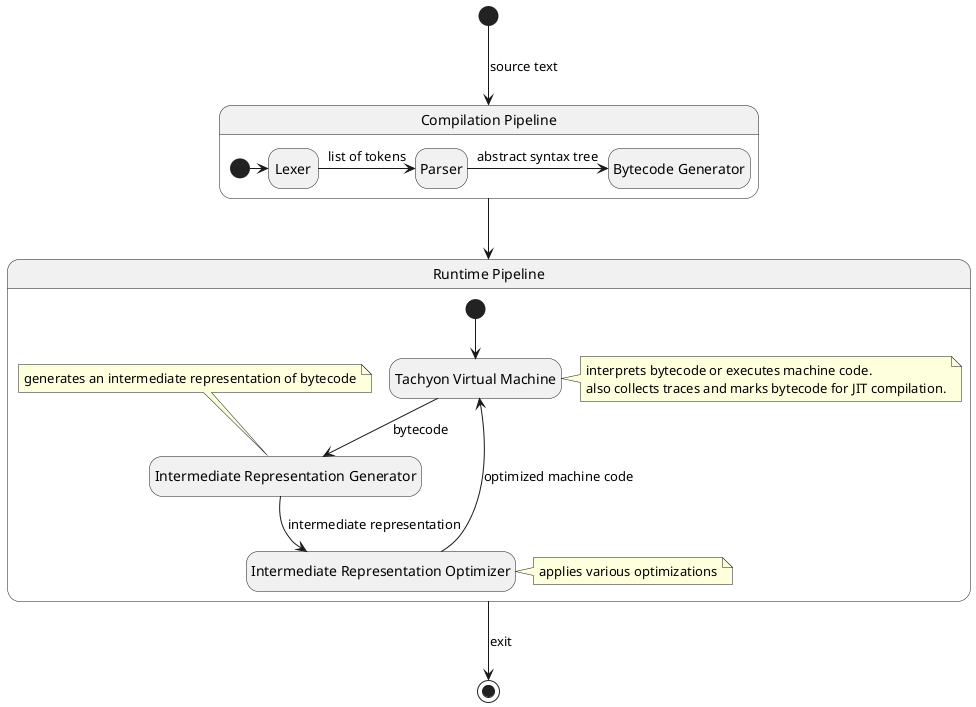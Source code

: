 @startuml
top to bottom direction
hide empty description

[*] --> CompilationPipeline : source text

state "Compilation Pipeline" as CompilationPipeline {
  state Lexer
  state Parser
  state "Bytecode Generator" as Bytecodegen

  [*] -> Lexer

  Lexer -> Parser : list of tokens

  Parser -> Bytecodegen : abstract syntax tree
}
CompilationPipeline --> RuntimePipeline

state "Runtime Pipeline" as RuntimePipeline {
  state "Tachyon Virtual Machine"  as VM
  state "Intermediate Representation Generator" as IRGenerator
  state "Intermediate Representation Optimizer" as IROptimizer

  note right of VM : interprets bytecode or executes machine code.\nalso collects traces and marks bytecode for JIT compilation.
  note top of IRGenerator : generates an intermediate representation of bytecode
  note right of IROptimizer : applies various optimizations

  [*] -down-> VM
  VM -down-> IRGenerator : bytecode
  IRGenerator -down-> IROptimizer : intermediate representation
  IROptimizer -up-> VM : optimized machine code
}
RuntimePipeline --> [*] : exit

@enduml